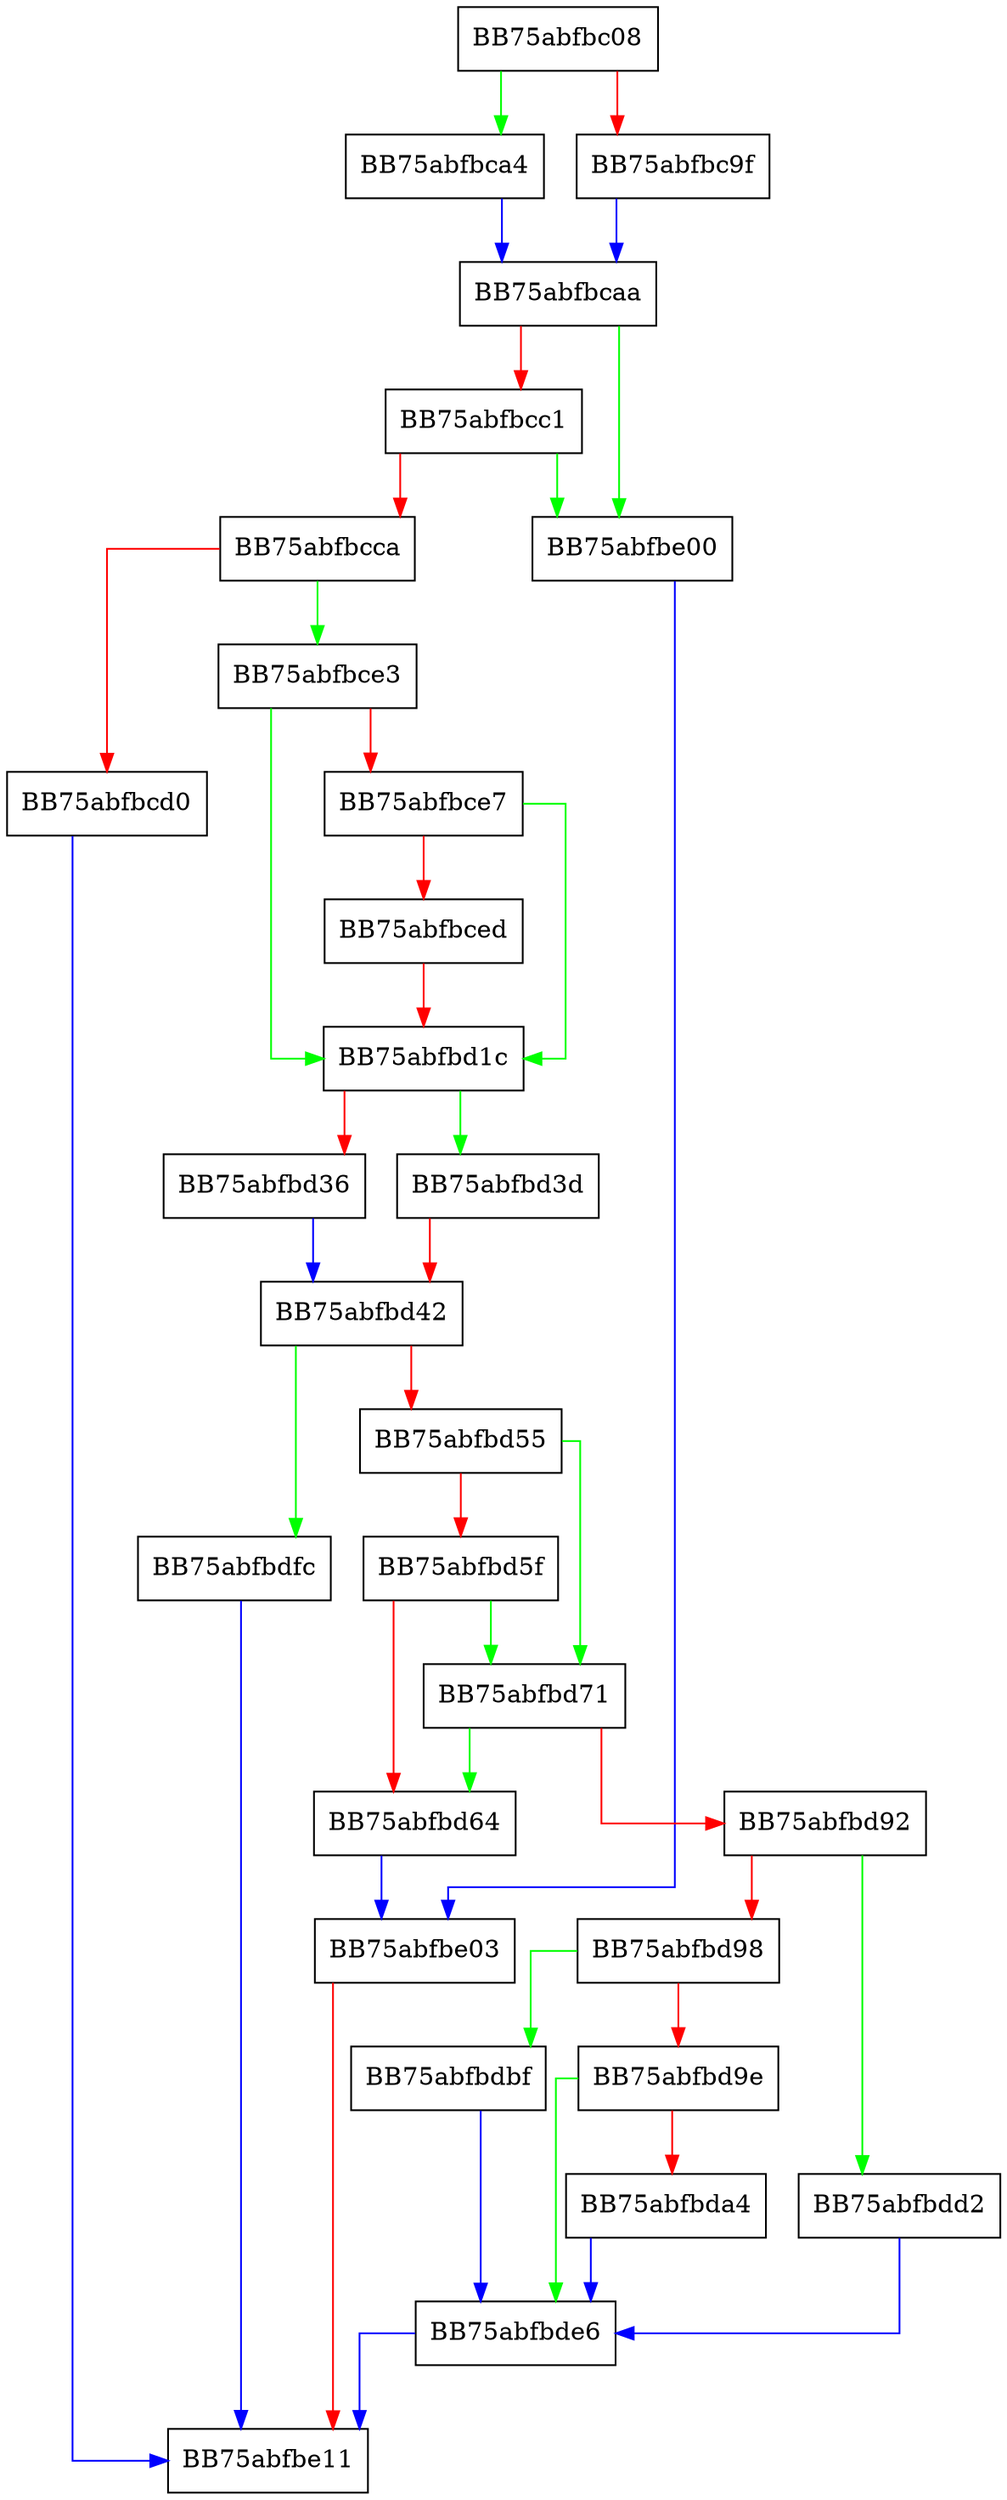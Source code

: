 digraph ZSTD_compressSubBlock_literal {
  node [shape="box"];
  graph [splines=ortho];
  BB75abfbc08 -> BB75abfbca4 [color="green"];
  BB75abfbc08 -> BB75abfbc9f [color="red"];
  BB75abfbc9f -> BB75abfbcaa [color="blue"];
  BB75abfbca4 -> BB75abfbcaa [color="blue"];
  BB75abfbcaa -> BB75abfbe00 [color="green"];
  BB75abfbcaa -> BB75abfbcc1 [color="red"];
  BB75abfbcc1 -> BB75abfbe00 [color="green"];
  BB75abfbcc1 -> BB75abfbcca [color="red"];
  BB75abfbcca -> BB75abfbce3 [color="green"];
  BB75abfbcca -> BB75abfbcd0 [color="red"];
  BB75abfbcd0 -> BB75abfbe11 [color="blue"];
  BB75abfbce3 -> BB75abfbd1c [color="green"];
  BB75abfbce3 -> BB75abfbce7 [color="red"];
  BB75abfbce7 -> BB75abfbd1c [color="green"];
  BB75abfbce7 -> BB75abfbced [color="red"];
  BB75abfbced -> BB75abfbd1c [color="red"];
  BB75abfbd1c -> BB75abfbd3d [color="green"];
  BB75abfbd1c -> BB75abfbd36 [color="red"];
  BB75abfbd36 -> BB75abfbd42 [color="blue"];
  BB75abfbd3d -> BB75abfbd42 [color="red"];
  BB75abfbd42 -> BB75abfbdfc [color="green"];
  BB75abfbd42 -> BB75abfbd55 [color="red"];
  BB75abfbd55 -> BB75abfbd71 [color="green"];
  BB75abfbd55 -> BB75abfbd5f [color="red"];
  BB75abfbd5f -> BB75abfbd71 [color="green"];
  BB75abfbd5f -> BB75abfbd64 [color="red"];
  BB75abfbd64 -> BB75abfbe03 [color="blue"];
  BB75abfbd71 -> BB75abfbd64 [color="green"];
  BB75abfbd71 -> BB75abfbd92 [color="red"];
  BB75abfbd92 -> BB75abfbdd2 [color="green"];
  BB75abfbd92 -> BB75abfbd98 [color="red"];
  BB75abfbd98 -> BB75abfbdbf [color="green"];
  BB75abfbd98 -> BB75abfbd9e [color="red"];
  BB75abfbd9e -> BB75abfbde6 [color="green"];
  BB75abfbd9e -> BB75abfbda4 [color="red"];
  BB75abfbda4 -> BB75abfbde6 [color="blue"];
  BB75abfbdbf -> BB75abfbde6 [color="blue"];
  BB75abfbdd2 -> BB75abfbde6 [color="blue"];
  BB75abfbde6 -> BB75abfbe11 [color="blue"];
  BB75abfbdfc -> BB75abfbe11 [color="blue"];
  BB75abfbe00 -> BB75abfbe03 [color="blue"];
  BB75abfbe03 -> BB75abfbe11 [color="red"];
}